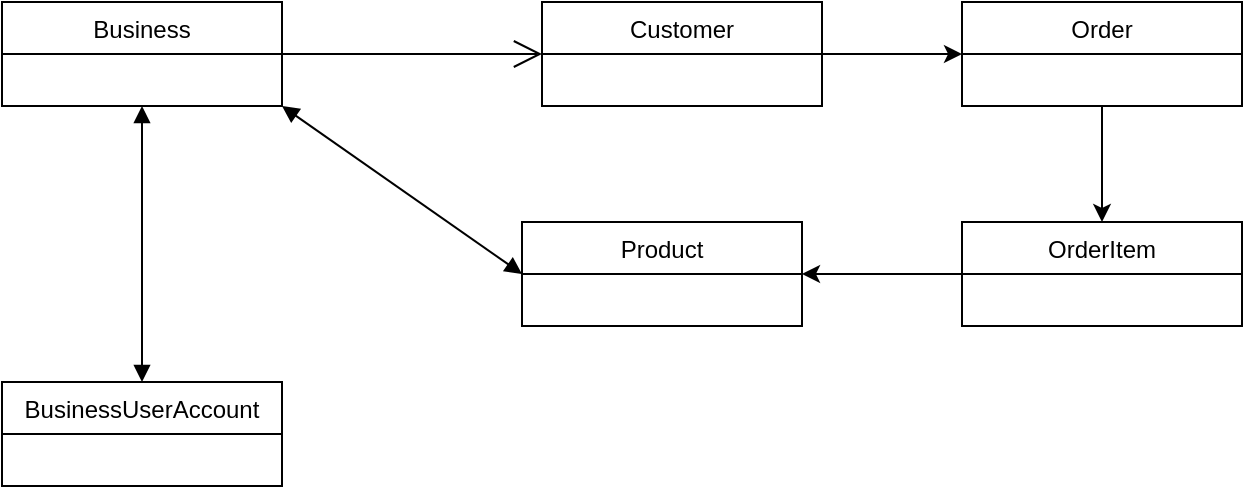 <mxfile version="20.2.0" type="device"><diagram id="z03MUTuUgzkcitabcaoj" name="Page-1"><mxGraphModel dx="1022" dy="402" grid="1" gridSize="10" guides="1" tooltips="1" connect="1" arrows="1" fold="1" page="1" pageScale="1" pageWidth="827" pageHeight="1169" math="0" shadow="0"><root><mxCell id="0"/><mxCell id="1" parent="0"/><mxCell id="5pLUGGxNpGimYVGAlymE-12" style="edgeStyle=orthogonalEdgeStyle;rounded=0;orthogonalLoop=1;jettySize=auto;html=1;" edge="1" parent="1" source="oAav7pihMbDxdEbYrx9P-5" target="oAav7pihMbDxdEbYrx9P-9"><mxGeometry relative="1" as="geometry"/></mxCell><mxCell id="oAav7pihMbDxdEbYrx9P-5" value="Customer" style="swimlane;fontStyle=0;childLayout=stackLayout;horizontal=1;startSize=26;fillColor=none;horizontalStack=0;resizeParent=1;resizeParentMax=0;resizeLast=0;collapsible=1;marginBottom=0;" parent="1" vertex="1"><mxGeometry x="320" y="60" width="140" height="52" as="geometry"><mxRectangle x="200" y="50" width="90" height="30" as="alternateBounds"/></mxGeometry></mxCell><mxCell id="5pLUGGxNpGimYVGAlymE-13" style="edgeStyle=orthogonalEdgeStyle;rounded=0;orthogonalLoop=1;jettySize=auto;html=1;entryX=0.5;entryY=0;entryDx=0;entryDy=0;" edge="1" parent="1" source="oAav7pihMbDxdEbYrx9P-9" target="oAav7pihMbDxdEbYrx9P-15"><mxGeometry relative="1" as="geometry"/></mxCell><mxCell id="oAav7pihMbDxdEbYrx9P-9" value="Order" style="swimlane;fontStyle=0;childLayout=stackLayout;horizontal=1;startSize=26;fillColor=none;horizontalStack=0;resizeParent=1;resizeParentMax=0;resizeLast=0;collapsible=1;marginBottom=0;" parent="1" vertex="1"><mxGeometry x="530" y="60" width="140" height="52" as="geometry"/></mxCell><mxCell id="5pLUGGxNpGimYVGAlymE-14" style="edgeStyle=orthogonalEdgeStyle;rounded=0;orthogonalLoop=1;jettySize=auto;html=1;entryX=1;entryY=0.5;entryDx=0;entryDy=0;" edge="1" parent="1" source="oAav7pihMbDxdEbYrx9P-15" target="5pLUGGxNpGimYVGAlymE-1"><mxGeometry relative="1" as="geometry"/></mxCell><mxCell id="oAav7pihMbDxdEbYrx9P-15" value="OrderItem" style="swimlane;fontStyle=0;childLayout=stackLayout;horizontal=1;startSize=26;fillColor=none;horizontalStack=0;resizeParent=1;resizeParentMax=0;resizeLast=0;collapsible=1;marginBottom=0;" parent="1" vertex="1"><mxGeometry x="530" y="170" width="140" height="52" as="geometry"/></mxCell><mxCell id="oAav7pihMbDxdEbYrx9P-19" value="BusinessUserAccount" style="swimlane;fontStyle=0;childLayout=stackLayout;horizontal=1;startSize=26;fillColor=none;horizontalStack=0;resizeParent=1;resizeParentMax=0;resizeLast=0;collapsible=1;marginBottom=0;" parent="1" vertex="1"><mxGeometry x="50" y="250" width="140" height="52" as="geometry"/></mxCell><mxCell id="oAav7pihMbDxdEbYrx9P-23" value="Business" style="swimlane;fontStyle=0;childLayout=stackLayout;horizontal=1;startSize=26;fillColor=none;horizontalStack=0;resizeParent=1;resizeParentMax=0;resizeLast=0;collapsible=1;marginBottom=0;" parent="1" vertex="1"><mxGeometry x="50" y="60" width="140" height="52" as="geometry"/></mxCell><mxCell id="5pLUGGxNpGimYVGAlymE-1" value="Product" style="swimlane;fontStyle=0;childLayout=stackLayout;horizontal=1;startSize=26;fillColor=none;horizontalStack=0;resizeParent=1;resizeParentMax=0;resizeLast=0;collapsible=1;marginBottom=0;" vertex="1" parent="1"><mxGeometry x="310" y="170" width="140" height="52" as="geometry"/></mxCell><mxCell id="5pLUGGxNpGimYVGAlymE-9" value="" style="endArrow=block;startArrow=block;endFill=1;startFill=1;html=1;rounded=0;exitX=1;exitY=1;exitDx=0;exitDy=0;entryX=0;entryY=0.5;entryDx=0;entryDy=0;" edge="1" parent="1" source="oAav7pihMbDxdEbYrx9P-23" target="5pLUGGxNpGimYVGAlymE-1"><mxGeometry width="160" relative="1" as="geometry"><mxPoint x="180" y="110" as="sourcePoint"/><mxPoint x="480" y="230" as="targetPoint"/></mxGeometry></mxCell><mxCell id="5pLUGGxNpGimYVGAlymE-10" value="" style="endArrow=block;startArrow=block;endFill=1;startFill=1;html=1;rounded=0;entryX=0.5;entryY=1;entryDx=0;entryDy=0;" edge="1" parent="1" source="oAav7pihMbDxdEbYrx9P-19" target="oAav7pihMbDxdEbYrx9P-23"><mxGeometry width="160" relative="1" as="geometry"><mxPoint x="-40" y="160" as="sourcePoint"/><mxPoint x="120" y="140" as="targetPoint"/></mxGeometry></mxCell><mxCell id="5pLUGGxNpGimYVGAlymE-11" value="" style="endArrow=open;endFill=1;endSize=12;html=1;rounded=0;entryX=0;entryY=0.5;entryDx=0;entryDy=0;" edge="1" parent="1" target="oAav7pihMbDxdEbYrx9P-5"><mxGeometry width="160" relative="1" as="geometry"><mxPoint x="190" y="86" as="sourcePoint"/><mxPoint x="350" y="85.5" as="targetPoint"/></mxGeometry></mxCell></root></mxGraphModel></diagram></mxfile>

